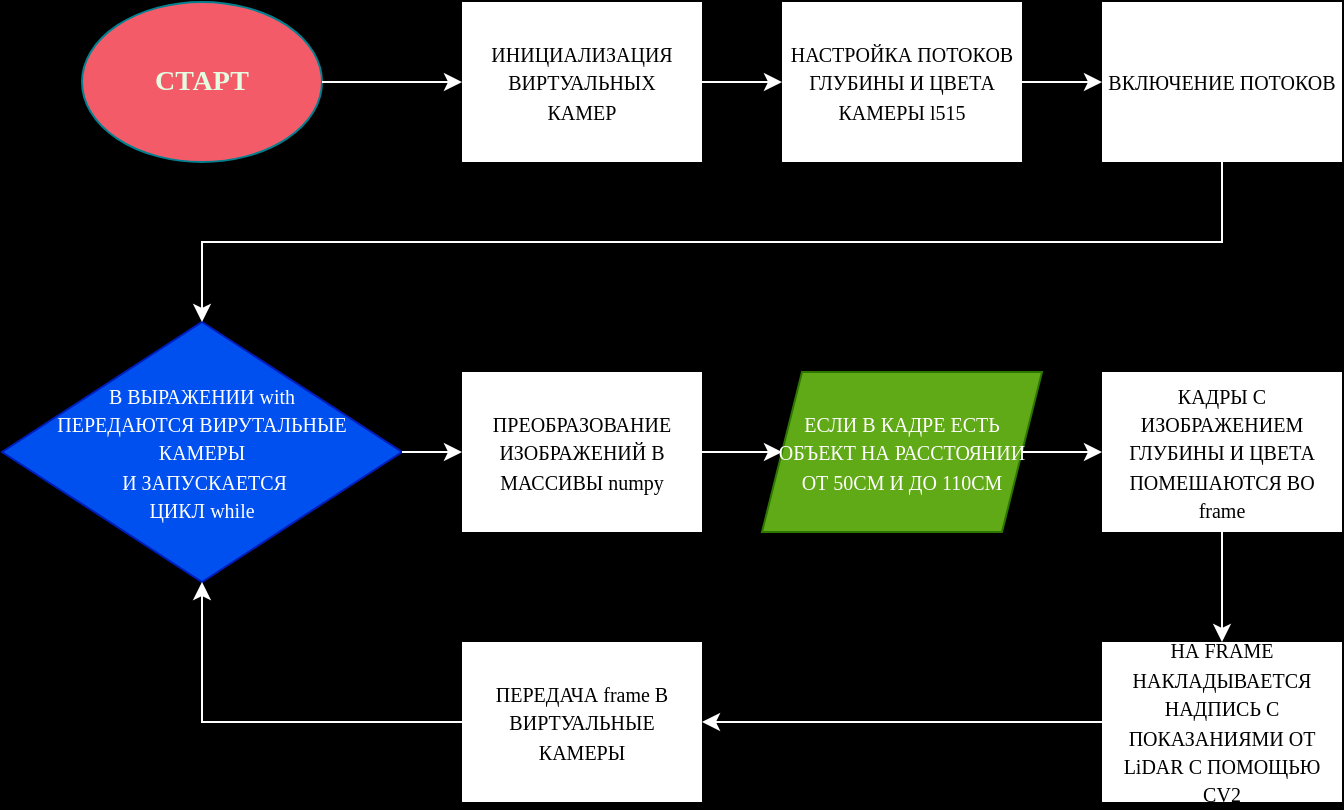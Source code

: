 <mxfile version="21.2.9" type="github">
  <diagram name="Страница 1" id="XhvlwZ6YLiLh4A_1hjAx">
    <mxGraphModel dx="1036" dy="535" grid="1" gridSize="10" guides="1" tooltips="1" connect="1" arrows="1" fold="1" page="1" pageScale="1" pageWidth="1169" pageHeight="827" background="#000000" math="0" shadow="0">
      <root>
        <mxCell id="0" />
        <mxCell id="1" parent="0" />
        <mxCell id="XTDRUctErRDWJH4rQpni-1" value="&lt;font size=&quot;1&quot;&gt;&lt;b style=&quot;font-size: 14px;&quot;&gt;СТАРТ&lt;/b&gt;&lt;/font&gt;" style="ellipse;whiteSpace=wrap;html=1;fillColor=#F45B69;strokeColor=#028090;fontFamily=Lucida Console;fontColor=#E4FDE1;labelBorderColor=none;labelBackgroundColor=none;" parent="1" vertex="1">
          <mxGeometry x="170" y="160" width="120" height="80" as="geometry" />
        </mxCell>
        <mxCell id="XTDRUctErRDWJH4rQpni-2" value="&lt;font size=&quot;1&quot; face=&quot;Lucida Console&quot;&gt;ИНИЦИАЛИЗАЦИЯ&lt;br&gt;ВИРТУАЛЬНЫХ&lt;br&gt;КАМЕР&lt;br&gt;&lt;/font&gt;" style="rounded=0;whiteSpace=wrap;html=1;labelBackgroundColor=none;strokeColor=none;" parent="1" vertex="1">
          <mxGeometry x="360" y="160" width="120" height="80" as="geometry" />
        </mxCell>
        <mxCell id="XTDRUctErRDWJH4rQpni-3" value="&lt;font size=&quot;1&quot; face=&quot;Lucida Console&quot;&gt;НАСТРОЙКА ПОТОКОВ ГЛУБИНЫ И ЦВЕТА&lt;br&gt;КАМЕРЫ l515&lt;br&gt;&lt;/font&gt;" style="rounded=0;whiteSpace=wrap;html=1;labelBackgroundColor=none;strokeColor=none;" parent="1" vertex="1">
          <mxGeometry x="520" y="160" width="120" height="80" as="geometry" />
        </mxCell>
        <mxCell id="XTDRUctErRDWJH4rQpni-4" value="&lt;font size=&quot;1&quot; face=&quot;Lucida Console&quot;&gt;ВКЛЮЧЕНИЕ ПОТОКОВ&lt;br&gt;&lt;/font&gt;" style="rounded=0;whiteSpace=wrap;html=1;labelBackgroundColor=none;strokeColor=none;" parent="1" vertex="1">
          <mxGeometry x="680" y="160" width="120" height="80" as="geometry" />
        </mxCell>
        <mxCell id="XTDRUctErRDWJH4rQpni-7" value="&lt;font size=&quot;1&quot; face=&quot;Lucida Console&quot;&gt;ПРЕОБРАЗОВАНИЕ ИЗОБРАЖЕНИЙ В МАССИВЫ numpy&lt;br&gt;&lt;/font&gt;" style="rounded=0;whiteSpace=wrap;html=1;labelBackgroundColor=none;strokeColor=none;" parent="1" vertex="1">
          <mxGeometry x="360" y="345" width="120" height="80" as="geometry" />
        </mxCell>
        <mxCell id="XTDRUctErRDWJH4rQpni-8" value="&lt;font size=&quot;1&quot; face=&quot;Lucida Console&quot;&gt;КАДРЫ С ИЗОБРАЖЕНИЕМ ГЛУБИНЫ И ЦВЕТА ПОМЕШАЮТСЯ ВО frame&lt;/font&gt;" style="rounded=0;whiteSpace=wrap;html=1;labelBackgroundColor=none;strokeColor=none;" parent="1" vertex="1">
          <mxGeometry x="680" y="345" width="120" height="80" as="geometry" />
        </mxCell>
        <mxCell id="XTDRUctErRDWJH4rQpni-9" value="&lt;font size=&quot;1&quot; face=&quot;Lucida Console&quot;&gt;ЕСЛИ В КАДРЕ ЕСТЬ &lt;br&gt;ОБЪЕКТ НА РАССТОЯНИИ &lt;br&gt;ОТ 50СМ И ДО 110СМ&lt;br&gt;&lt;/font&gt;" style="shape=parallelogram;perimeter=parallelogramPerimeter;whiteSpace=wrap;html=1;fixedSize=1;strokeColor=#2D7600;fillColor=#60a917;fontColor=#ffffff;" parent="1" vertex="1">
          <mxGeometry x="510" y="345" width="140" height="80" as="geometry" />
        </mxCell>
        <mxCell id="XTDRUctErRDWJH4rQpni-11" value="&lt;font style=&quot;font-size: 10px;&quot; face=&quot;Lucida Console&quot;&gt;В ВЫРАЖЕНИИ with &lt;br&gt;ПЕРЕДАЮТСЯ ВИРУТАЛЬНЫЕ &lt;br&gt;КАМЕРЫ&lt;br&gt;&amp;nbsp;И ЗАПУСКАЕТСЯ&lt;br style=&quot;border-color: var(--border-color); font-size: x-small;&quot;&gt;&lt;span style=&quot;font-size: x-small;&quot;&gt;ЦИКЛ while&lt;/span&gt;&lt;/font&gt;" style="rhombus;whiteSpace=wrap;html=1;strokeColor=#001DBC;fontColor=#ffffff;fillColor=#0050ef;" parent="1" vertex="1">
          <mxGeometry x="130" y="320" width="200" height="130" as="geometry" />
        </mxCell>
        <mxCell id="XTDRUctErRDWJH4rQpni-12" value="&lt;font size=&quot;1&quot; face=&quot;Lucida Console&quot;&gt;ПЕРЕДАЧА frame В ВИРТУАЛЬНЫЕ КАМЕРЫ&lt;/font&gt;" style="rounded=0;whiteSpace=wrap;html=1;labelBackgroundColor=none;strokeColor=none;" parent="1" vertex="1">
          <mxGeometry x="360" y="480" width="120" height="80" as="geometry" />
        </mxCell>
        <mxCell id="XTDRUctErRDWJH4rQpni-13" value="" style="endArrow=classic;html=1;rounded=0;fontColor=#E4FDE1;strokeColor=#FFFFFF;exitX=1;exitY=0.5;exitDx=0;exitDy=0;entryX=0;entryY=0.5;entryDx=0;entryDy=0;" parent="1" source="XTDRUctErRDWJH4rQpni-1" target="XTDRUctErRDWJH4rQpni-2" edge="1">
          <mxGeometry relative="1" as="geometry">
            <mxPoint x="330" y="270" as="sourcePoint" />
            <mxPoint x="490" y="270" as="targetPoint" />
          </mxGeometry>
        </mxCell>
        <mxCell id="XTDRUctErRDWJH4rQpni-16" value="" style="endArrow=classic;html=1;rounded=0;fontColor=#E4FDE1;strokeColor=#FFFFFF;exitX=1;exitY=0.5;exitDx=0;exitDy=0;entryX=0;entryY=0.5;entryDx=0;entryDy=0;" parent="1" source="XTDRUctErRDWJH4rQpni-2" target="XTDRUctErRDWJH4rQpni-3" edge="1">
          <mxGeometry relative="1" as="geometry">
            <mxPoint x="490" y="260" as="sourcePoint" />
            <mxPoint x="560" y="260" as="targetPoint" />
          </mxGeometry>
        </mxCell>
        <mxCell id="XTDRUctErRDWJH4rQpni-17" value="" style="endArrow=classic;html=1;rounded=0;fontColor=#E4FDE1;strokeColor=#FFFFFF;exitX=1;exitY=0.5;exitDx=0;exitDy=0;entryX=0;entryY=0.5;entryDx=0;entryDy=0;" parent="1" source="XTDRUctErRDWJH4rQpni-3" target="XTDRUctErRDWJH4rQpni-4" edge="1">
          <mxGeometry relative="1" as="geometry">
            <mxPoint x="680" y="270" as="sourcePoint" />
            <mxPoint x="750" y="270" as="targetPoint" />
          </mxGeometry>
        </mxCell>
        <mxCell id="XTDRUctErRDWJH4rQpni-18" value="" style="endArrow=classic;html=1;rounded=0;strokeColor=#FFFFFF;fontColor=#E4FDE1;fillColor=#F45B69;exitX=0.5;exitY=1;exitDx=0;exitDy=0;entryX=0.5;entryY=0;entryDx=0;entryDy=0;" parent="1" source="XTDRUctErRDWJH4rQpni-4" target="XTDRUctErRDWJH4rQpni-11" edge="1">
          <mxGeometry width="50" height="50" relative="1" as="geometry">
            <mxPoint x="610" y="330" as="sourcePoint" />
            <mxPoint x="660" y="280" as="targetPoint" />
            <Array as="points">
              <mxPoint x="740" y="280" />
              <mxPoint x="610" y="280" />
              <mxPoint x="230" y="280" />
            </Array>
          </mxGeometry>
        </mxCell>
        <mxCell id="XTDRUctErRDWJH4rQpni-19" value="" style="endArrow=classic;html=1;rounded=0;fontColor=#E4FDE1;strokeColor=#FFFFFF;exitX=1;exitY=0.5;exitDx=0;exitDy=0;entryX=0;entryY=0.5;entryDx=0;entryDy=0;" parent="1" source="XTDRUctErRDWJH4rQpni-11" target="XTDRUctErRDWJH4rQpni-7" edge="1">
          <mxGeometry relative="1" as="geometry">
            <mxPoint x="350" y="320" as="sourcePoint" />
            <mxPoint x="420" y="320" as="targetPoint" />
          </mxGeometry>
        </mxCell>
        <mxCell id="XTDRUctErRDWJH4rQpni-20" value="" style="endArrow=classic;html=1;rounded=0;fontColor=#E4FDE1;strokeColor=#FFFFFF;exitX=1;exitY=0.5;exitDx=0;exitDy=0;entryX=0;entryY=0.5;entryDx=0;entryDy=0;" parent="1" source="XTDRUctErRDWJH4rQpni-7" target="XTDRUctErRDWJH4rQpni-9" edge="1">
          <mxGeometry relative="1" as="geometry">
            <mxPoint x="310" y="220" as="sourcePoint" />
            <mxPoint x="380" y="220" as="targetPoint" />
          </mxGeometry>
        </mxCell>
        <mxCell id="XTDRUctErRDWJH4rQpni-21" value="" style="endArrow=classic;html=1;rounded=0;fontColor=#E4FDE1;strokeColor=#FFFFFF;exitX=1;exitY=0.5;exitDx=0;exitDy=0;entryX=0;entryY=0.5;entryDx=0;entryDy=0;" parent="1" source="XTDRUctErRDWJH4rQpni-9" target="XTDRUctErRDWJH4rQpni-8" edge="1">
          <mxGeometry relative="1" as="geometry">
            <mxPoint x="680" y="300" as="sourcePoint" />
            <mxPoint x="750" y="300" as="targetPoint" />
          </mxGeometry>
        </mxCell>
        <mxCell id="XTDRUctErRDWJH4rQpni-22" value="" style="endArrow=classic;html=1;rounded=0;fontColor=#E4FDE1;strokeColor=#FFFFFF;exitX=0.5;exitY=1;exitDx=0;exitDy=0;entryX=0.5;entryY=0;entryDx=0;entryDy=0;" parent="1" source="XTDRUctErRDWJH4rQpni-8" target="LeGhCDSOk_okR_-K4NvO-1" edge="1">
          <mxGeometry relative="1" as="geometry">
            <mxPoint x="830" y="414" as="sourcePoint" />
            <mxPoint x="810" y="460" as="targetPoint" />
          </mxGeometry>
        </mxCell>
        <mxCell id="XTDRUctErRDWJH4rQpni-23" value="" style="endArrow=classic;html=1;rounded=0;strokeColor=#FFFFFF;fontColor=#E4FDE1;fillColor=#F45B69;exitX=0;exitY=0.5;exitDx=0;exitDy=0;entryX=0.5;entryY=1;entryDx=0;entryDy=0;" parent="1" source="XTDRUctErRDWJH4rQpni-12" target="XTDRUctErRDWJH4rQpni-11" edge="1">
          <mxGeometry width="50" height="50" relative="1" as="geometry">
            <mxPoint x="640" y="500" as="sourcePoint" />
            <mxPoint x="130" y="580" as="targetPoint" />
            <Array as="points">
              <mxPoint x="360" y="520" />
              <mxPoint x="370" y="520" />
              <mxPoint x="230" y="520" />
            </Array>
          </mxGeometry>
        </mxCell>
        <mxCell id="LeGhCDSOk_okR_-K4NvO-1" value="&lt;font size=&quot;1&quot; face=&quot;Lucida Console&quot;&gt;НА FRAME НАКЛАДЫВАЕТСЯ НАДПИСЬ С ПОКАЗАНИЯМИ ОТ LiDAR С ПОМОЩЬЮ CV2&lt;/font&gt;" style="rounded=0;whiteSpace=wrap;html=1;labelBackgroundColor=none;strokeColor=none;" vertex="1" parent="1">
          <mxGeometry x="680" y="480" width="120" height="80" as="geometry" />
        </mxCell>
        <mxCell id="LeGhCDSOk_okR_-K4NvO-2" value="" style="endArrow=classic;html=1;rounded=0;fontColor=#E4FDE1;strokeColor=#FFFFFF;exitX=0;exitY=0.5;exitDx=0;exitDy=0;entryX=1;entryY=0.5;entryDx=0;entryDy=0;" edge="1" parent="1" source="LeGhCDSOk_okR_-K4NvO-1" target="XTDRUctErRDWJH4rQpni-12">
          <mxGeometry relative="1" as="geometry">
            <mxPoint x="585" y="519.5" as="sourcePoint" />
            <mxPoint x="655" y="519.5" as="targetPoint" />
          </mxGeometry>
        </mxCell>
      </root>
    </mxGraphModel>
  </diagram>
</mxfile>
